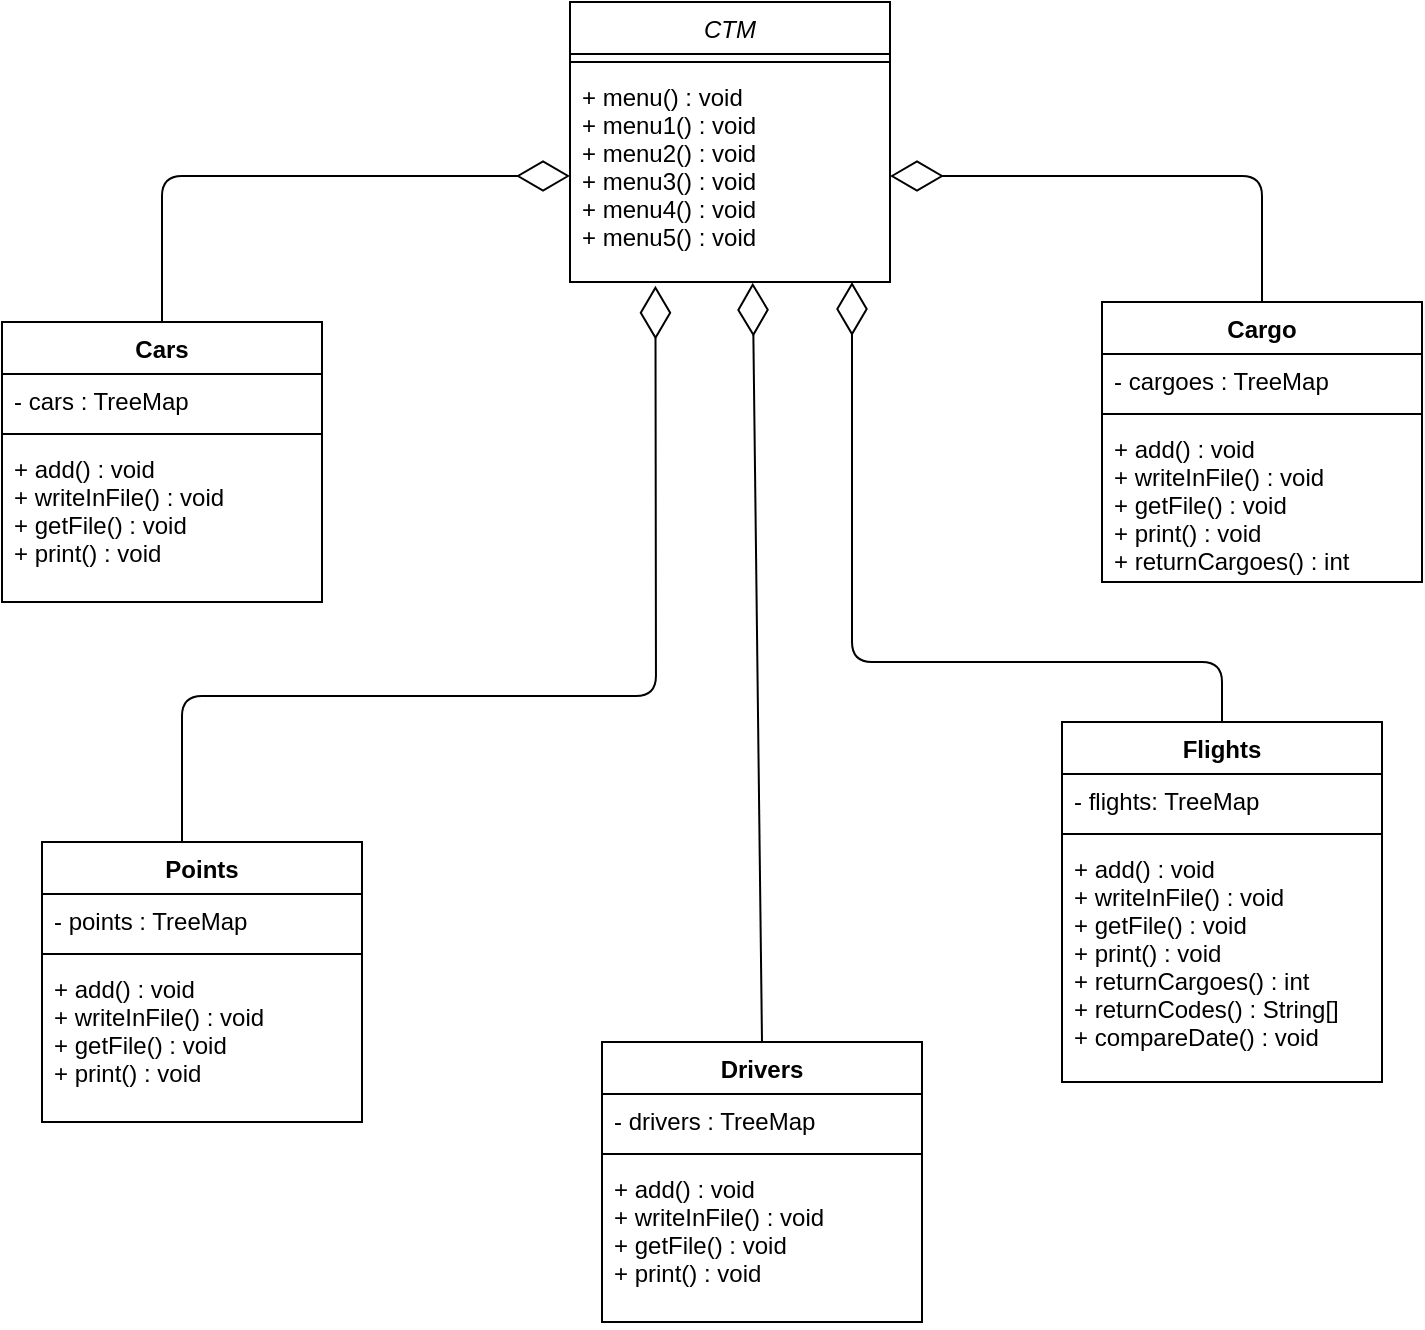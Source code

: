 <mxfile version="14.8.4" type="device"><diagram id="C5RBs43oDa-KdzZeNtuy" name="Page-1"><mxGraphModel dx="687" dy="1238" grid="1" gridSize="10" guides="1" tooltips="1" connect="1" arrows="1" fold="1" page="1" pageScale="1" pageWidth="827" pageHeight="1169" math="0" shadow="0"><root><mxCell id="WIyWlLk6GJQsqaUBKTNV-0"/><mxCell id="WIyWlLk6GJQsqaUBKTNV-1" parent="WIyWlLk6GJQsqaUBKTNV-0"/><mxCell id="zkfFHV4jXpPFQw0GAbJ--0" value="CTM" style="swimlane;fontStyle=2;align=center;verticalAlign=top;childLayout=stackLayout;horizontal=1;startSize=26;horizontalStack=0;resizeParent=1;resizeLast=0;collapsible=1;marginBottom=0;rounded=0;shadow=0;strokeWidth=1;" parent="WIyWlLk6GJQsqaUBKTNV-1" vertex="1"><mxGeometry x="334" y="150" width="160" height="140" as="geometry"><mxRectangle x="230" y="140" width="160" height="26" as="alternateBounds"/></mxGeometry></mxCell><mxCell id="zkfFHV4jXpPFQw0GAbJ--4" value="" style="line;html=1;strokeWidth=1;align=left;verticalAlign=middle;spacingTop=-1;spacingLeft=3;spacingRight=3;rotatable=0;labelPosition=right;points=[];portConstraint=eastwest;" parent="zkfFHV4jXpPFQw0GAbJ--0" vertex="1"><mxGeometry y="26" width="160" height="8" as="geometry"/></mxCell><mxCell id="zkfFHV4jXpPFQw0GAbJ--5" value="+ menu() : void&#10;+ menu1() : void&#10;+ menu2() : void &#10;+ menu3() : void&#10;+ menu4() : void&#10;+ menu5() : void" style="text;align=left;verticalAlign=top;spacingLeft=4;spacingRight=4;overflow=hidden;rotatable=0;points=[[0,0.5],[1,0.5]];portConstraint=eastwest;" parent="zkfFHV4jXpPFQw0GAbJ--0" vertex="1"><mxGeometry y="34" width="160" height="106" as="geometry"/></mxCell><mxCell id="6K_1UXzy37sMs3EQojQu-26" value="Drivers" style="swimlane;fontStyle=1;align=center;verticalAlign=top;childLayout=stackLayout;horizontal=1;startSize=26;horizontalStack=0;resizeParent=1;resizeParentMax=0;resizeLast=0;collapsible=1;marginBottom=0;" vertex="1" parent="WIyWlLk6GJQsqaUBKTNV-1"><mxGeometry x="350" y="670" width="160" height="140" as="geometry"/></mxCell><mxCell id="6K_1UXzy37sMs3EQojQu-27" value="- drivers : TreeMap" style="text;strokeColor=none;fillColor=none;align=left;verticalAlign=top;spacingLeft=4;spacingRight=4;overflow=hidden;rotatable=0;points=[[0,0.5],[1,0.5]];portConstraint=eastwest;" vertex="1" parent="6K_1UXzy37sMs3EQojQu-26"><mxGeometry y="26" width="160" height="26" as="geometry"/></mxCell><mxCell id="6K_1UXzy37sMs3EQojQu-28" value="" style="line;strokeWidth=1;fillColor=none;align=left;verticalAlign=middle;spacingTop=-1;spacingLeft=3;spacingRight=3;rotatable=0;labelPosition=right;points=[];portConstraint=eastwest;" vertex="1" parent="6K_1UXzy37sMs3EQojQu-26"><mxGeometry y="52" width="160" height="8" as="geometry"/></mxCell><mxCell id="6K_1UXzy37sMs3EQojQu-29" value="+ add() : void&#10;+ writeInFile() : void&#10;+ getFile() : void&#10;+ print() : void" style="text;strokeColor=none;fillColor=none;align=left;verticalAlign=top;spacingLeft=4;spacingRight=4;overflow=hidden;rotatable=0;points=[[0,0.5],[1,0.5]];portConstraint=eastwest;" vertex="1" parent="6K_1UXzy37sMs3EQojQu-26"><mxGeometry y="60" width="160" height="80" as="geometry"/></mxCell><mxCell id="6K_1UXzy37sMs3EQojQu-31" value="Cars" style="swimlane;fontStyle=1;align=center;verticalAlign=top;childLayout=stackLayout;horizontal=1;startSize=26;horizontalStack=0;resizeParent=1;resizeParentMax=0;resizeLast=0;collapsible=1;marginBottom=0;" vertex="1" parent="WIyWlLk6GJQsqaUBKTNV-1"><mxGeometry x="50" y="310" width="160" height="140" as="geometry"/></mxCell><mxCell id="6K_1UXzy37sMs3EQojQu-32" value="- cars : TreeMap" style="text;strokeColor=none;fillColor=none;align=left;verticalAlign=top;spacingLeft=4;spacingRight=4;overflow=hidden;rotatable=0;points=[[0,0.5],[1,0.5]];portConstraint=eastwest;" vertex="1" parent="6K_1UXzy37sMs3EQojQu-31"><mxGeometry y="26" width="160" height="26" as="geometry"/></mxCell><mxCell id="6K_1UXzy37sMs3EQojQu-33" value="" style="line;strokeWidth=1;fillColor=none;align=left;verticalAlign=middle;spacingTop=-1;spacingLeft=3;spacingRight=3;rotatable=0;labelPosition=right;points=[];portConstraint=eastwest;" vertex="1" parent="6K_1UXzy37sMs3EQojQu-31"><mxGeometry y="52" width="160" height="8" as="geometry"/></mxCell><mxCell id="6K_1UXzy37sMs3EQojQu-34" value="+ add() : void&#10;+ writeInFile() : void&#10;+ getFile() : void&#10;+ print() : void" style="text;strokeColor=none;fillColor=none;align=left;verticalAlign=top;spacingLeft=4;spacingRight=4;overflow=hidden;rotatable=0;points=[[0,0.5],[1,0.5]];portConstraint=eastwest;" vertex="1" parent="6K_1UXzy37sMs3EQojQu-31"><mxGeometry y="60" width="160" height="80" as="geometry"/></mxCell><mxCell id="6K_1UXzy37sMs3EQojQu-35" value="Points" style="swimlane;fontStyle=1;align=center;verticalAlign=top;childLayout=stackLayout;horizontal=1;startSize=26;horizontalStack=0;resizeParent=1;resizeParentMax=0;resizeLast=0;collapsible=1;marginBottom=0;" vertex="1" parent="WIyWlLk6GJQsqaUBKTNV-1"><mxGeometry x="70" y="570" width="160" height="140" as="geometry"/></mxCell><mxCell id="6K_1UXzy37sMs3EQojQu-36" value="- points : TreeMap" style="text;strokeColor=none;fillColor=none;align=left;verticalAlign=top;spacingLeft=4;spacingRight=4;overflow=hidden;rotatable=0;points=[[0,0.5],[1,0.5]];portConstraint=eastwest;" vertex="1" parent="6K_1UXzy37sMs3EQojQu-35"><mxGeometry y="26" width="160" height="26" as="geometry"/></mxCell><mxCell id="6K_1UXzy37sMs3EQojQu-37" value="" style="line;strokeWidth=1;fillColor=none;align=left;verticalAlign=middle;spacingTop=-1;spacingLeft=3;spacingRight=3;rotatable=0;labelPosition=right;points=[];portConstraint=eastwest;" vertex="1" parent="6K_1UXzy37sMs3EQojQu-35"><mxGeometry y="52" width="160" height="8" as="geometry"/></mxCell><mxCell id="6K_1UXzy37sMs3EQojQu-38" value="+ add() : void&#10;+ writeInFile() : void&#10;+ getFile() : void&#10;+ print() : void" style="text;strokeColor=none;fillColor=none;align=left;verticalAlign=top;spacingLeft=4;spacingRight=4;overflow=hidden;rotatable=0;points=[[0,0.5],[1,0.5]];portConstraint=eastwest;" vertex="1" parent="6K_1UXzy37sMs3EQojQu-35"><mxGeometry y="60" width="160" height="80" as="geometry"/></mxCell><mxCell id="6K_1UXzy37sMs3EQojQu-39" value="Cargo" style="swimlane;fontStyle=1;align=center;verticalAlign=top;childLayout=stackLayout;horizontal=1;startSize=26;horizontalStack=0;resizeParent=1;resizeParentMax=0;resizeLast=0;collapsible=1;marginBottom=0;" vertex="1" parent="WIyWlLk6GJQsqaUBKTNV-1"><mxGeometry x="600" y="300" width="160" height="140" as="geometry"/></mxCell><mxCell id="6K_1UXzy37sMs3EQojQu-40" value="- cargoes : TreeMap" style="text;strokeColor=none;fillColor=none;align=left;verticalAlign=top;spacingLeft=4;spacingRight=4;overflow=hidden;rotatable=0;points=[[0,0.5],[1,0.5]];portConstraint=eastwest;" vertex="1" parent="6K_1UXzy37sMs3EQojQu-39"><mxGeometry y="26" width="160" height="26" as="geometry"/></mxCell><mxCell id="6K_1UXzy37sMs3EQojQu-41" value="" style="line;strokeWidth=1;fillColor=none;align=left;verticalAlign=middle;spacingTop=-1;spacingLeft=3;spacingRight=3;rotatable=0;labelPosition=right;points=[];portConstraint=eastwest;" vertex="1" parent="6K_1UXzy37sMs3EQojQu-39"><mxGeometry y="52" width="160" height="8" as="geometry"/></mxCell><mxCell id="6K_1UXzy37sMs3EQojQu-42" value="+ add() : void&#10;+ writeInFile() : void&#10;+ getFile() : void&#10;+ print() : void&#10;+ returnCargoes() : int" style="text;strokeColor=none;fillColor=none;align=left;verticalAlign=top;spacingLeft=4;spacingRight=4;overflow=hidden;rotatable=0;points=[[0,0.5],[1,0.5]];portConstraint=eastwest;" vertex="1" parent="6K_1UXzy37sMs3EQojQu-39"><mxGeometry y="60" width="160" height="80" as="geometry"/></mxCell><mxCell id="6K_1UXzy37sMs3EQojQu-43" value="Flights" style="swimlane;fontStyle=1;align=center;verticalAlign=top;childLayout=stackLayout;horizontal=1;startSize=26;horizontalStack=0;resizeParent=1;resizeParentMax=0;resizeLast=0;collapsible=1;marginBottom=0;" vertex="1" parent="WIyWlLk6GJQsqaUBKTNV-1"><mxGeometry x="580" y="510" width="160" height="180" as="geometry"/></mxCell><mxCell id="6K_1UXzy37sMs3EQojQu-44" value="- flights: TreeMap" style="text;strokeColor=none;fillColor=none;align=left;verticalAlign=top;spacingLeft=4;spacingRight=4;overflow=hidden;rotatable=0;points=[[0,0.5],[1,0.5]];portConstraint=eastwest;" vertex="1" parent="6K_1UXzy37sMs3EQojQu-43"><mxGeometry y="26" width="160" height="26" as="geometry"/></mxCell><mxCell id="6K_1UXzy37sMs3EQojQu-45" value="" style="line;strokeWidth=1;fillColor=none;align=left;verticalAlign=middle;spacingTop=-1;spacingLeft=3;spacingRight=3;rotatable=0;labelPosition=right;points=[];portConstraint=eastwest;" vertex="1" parent="6K_1UXzy37sMs3EQojQu-43"><mxGeometry y="52" width="160" height="8" as="geometry"/></mxCell><mxCell id="6K_1UXzy37sMs3EQojQu-46" value="+ add() : void&#10;+ writeInFile() : void&#10;+ getFile() : void&#10;+ print() : void&#10;+ returnCargoes() : int&#10;+ returnCodes() : String[]&#10;+ compareDate() : void" style="text;strokeColor=none;fillColor=none;align=left;verticalAlign=top;spacingLeft=4;spacingRight=4;overflow=hidden;rotatable=0;points=[[0,0.5],[1,0.5]];portConstraint=eastwest;" vertex="1" parent="6K_1UXzy37sMs3EQojQu-43"><mxGeometry y="60" width="160" height="120" as="geometry"/></mxCell><mxCell id="6K_1UXzy37sMs3EQojQu-47" value="" style="endArrow=diamondThin;endFill=0;endSize=24;html=1;entryX=0;entryY=0.5;entryDx=0;entryDy=0;exitX=0.5;exitY=0;exitDx=0;exitDy=0;" edge="1" parent="WIyWlLk6GJQsqaUBKTNV-1" source="6K_1UXzy37sMs3EQojQu-31" target="zkfFHV4jXpPFQw0GAbJ--5"><mxGeometry width="160" relative="1" as="geometry"><mxPoint x="100" y="280" as="sourcePoint"/><mxPoint x="260" y="280" as="targetPoint"/><Array as="points"><mxPoint x="130" y="237"/></Array></mxGeometry></mxCell><mxCell id="6K_1UXzy37sMs3EQojQu-48" value="" style="endArrow=diamondThin;endFill=0;endSize=24;html=1;entryX=0.267;entryY=1.018;entryDx=0;entryDy=0;exitX=0.5;exitY=0;exitDx=0;exitDy=0;entryPerimeter=0;" edge="1" parent="WIyWlLk6GJQsqaUBKTNV-1" target="zkfFHV4jXpPFQw0GAbJ--5"><mxGeometry width="160" relative="1" as="geometry"><mxPoint x="140" y="570" as="sourcePoint"/><mxPoint x="344.0" y="497.0" as="targetPoint"/><Array as="points"><mxPoint x="140" y="497"/><mxPoint x="377" y="497"/></Array></mxGeometry></mxCell><mxCell id="6K_1UXzy37sMs3EQojQu-49" value="" style="endArrow=diamondThin;endFill=0;endSize=24;html=1;entryX=0.571;entryY=1.004;entryDx=0;entryDy=0;exitX=0.5;exitY=0;exitDx=0;exitDy=0;entryPerimeter=0;" edge="1" parent="WIyWlLk6GJQsqaUBKTNV-1" source="6K_1UXzy37sMs3EQojQu-26" target="zkfFHV4jXpPFQw0GAbJ--5"><mxGeometry width="160" relative="1" as="geometry"><mxPoint x="330" y="523" as="sourcePoint"/><mxPoint x="534.0" y="450.0" as="targetPoint"/><Array as="points"/></mxGeometry></mxCell><mxCell id="6K_1UXzy37sMs3EQojQu-50" value="" style="endArrow=diamondThin;endFill=0;endSize=24;html=1;entryX=1;entryY=0.5;entryDx=0;entryDy=0;exitX=0.5;exitY=0;exitDx=0;exitDy=0;" edge="1" parent="WIyWlLk6GJQsqaUBKTNV-1" source="6K_1UXzy37sMs3EQojQu-39" target="zkfFHV4jXpPFQw0GAbJ--5"><mxGeometry width="160" relative="1" as="geometry"><mxPoint x="160" y="340" as="sourcePoint"/><mxPoint x="364.0" y="267.0" as="targetPoint"/><Array as="points"><mxPoint x="680" y="237"/></Array></mxGeometry></mxCell><mxCell id="6K_1UXzy37sMs3EQojQu-51" value="" style="endArrow=diamondThin;endFill=0;endSize=24;html=1;exitX=0.5;exitY=0;exitDx=0;exitDy=0;" edge="1" parent="WIyWlLk6GJQsqaUBKTNV-1" source="6K_1UXzy37sMs3EQojQu-43"><mxGeometry width="160" relative="1" as="geometry"><mxPoint x="320" y="503" as="sourcePoint"/><mxPoint x="475" y="290" as="targetPoint"/><Array as="points"><mxPoint x="660" y="480"/><mxPoint x="475" y="480"/></Array></mxGeometry></mxCell></root></mxGraphModel></diagram></mxfile>